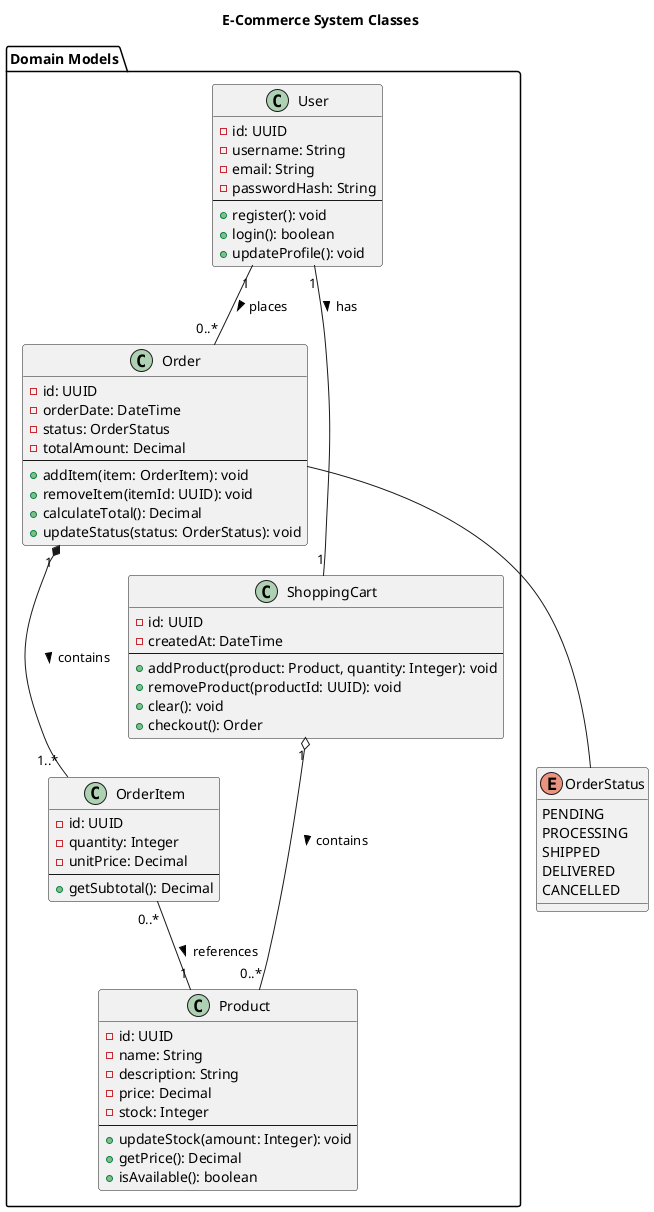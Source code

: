 @startuml class-example
' Class Diagram Example

title E-Commerce System Classes

package "Domain Models" {
    class User {
        -id: UUID
        -username: String
        -email: String
        -passwordHash: String
        --
        +register(): void
        +login(): boolean
        +updateProfile(): void
    }

    class Product {
        -id: UUID
        -name: String
        -description: String
        -price: Decimal
        -stock: Integer
        --
        +updateStock(amount: Integer): void
        +getPrice(): Decimal
        +isAvailable(): boolean
    }

    class Order {
        -id: UUID
        -orderDate: DateTime
        -status: OrderStatus
        -totalAmount: Decimal
        --
        +addItem(item: OrderItem): void
        +removeItem(itemId: UUID): void
        +calculateTotal(): Decimal
        +updateStatus(status: OrderStatus): void
    }

    class OrderItem {
        -id: UUID
        -quantity: Integer
        -unitPrice: Decimal
        --
        +getSubtotal(): Decimal
    }

    class ShoppingCart {
        -id: UUID
        -createdAt: DateTime
        --
        +addProduct(product: Product, quantity: Integer): void
        +removeProduct(productId: UUID): void
        +clear(): void
        +checkout(): Order
    }
}

enum OrderStatus {
    PENDING
    PROCESSING
    SHIPPED
    DELIVERED
    CANCELLED
}

' Relationships
User "1" -- "0..*" Order : places >
User "1" -- "1" ShoppingCart : has >
Order "1" *-- "1..*" OrderItem : contains >
OrderItem "0..*" -- "1" Product : references >
ShoppingCart "1" o-- "0..*" Product : contains >
Order -- OrderStatus

@enduml
